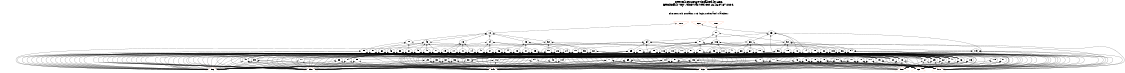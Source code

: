 # Network structure generated by ABC

digraph network {
size = "7.5,10";
center = true;
edge [dir = back];

{
  node [shape = plaintext];
  edge [style = invis];
  LevelTitle1 [label=""];
  LevelTitle2 [label=""];
  Level5 [label = ""];
  Level4 [label = ""];
  Level3 [label = ""];
  Level2 [label = ""];
  Level1 [label = ""];
  Level0 [label = ""];
  LevelTitle1 ->  LevelTitle2 ->  Level5 ->  Level4 ->  Level3 ->  Level2 ->  Level1 ->  Level0;
}

{
  rank = same;
  LevelTitle1;
  title1 [shape=plaintext,
          fontsize=20,
          fontname = "Times-Roman",
          label="Network structure visualized by ABC\nBenchmark \"top\". Time was Wed Oct 16 16:07:37 2024. "
         ];
}

{
  rank = same;
  LevelTitle2;
  title2 [shape=plaintext,
          fontsize=18,
          fontname = "Times-Roman",
          label="The network contains 105 logic nodes and 0 latches.\n"
         ];
}

{
  rank = same;
  Level5;
  Node8 [label = "o_1_", shape = invtriangle, color = coral, fillcolor = coral];
  Node9 [label = "o_2_", shape = invtriangle, color = coral, fillcolor = coral];
  Node10 [label = "o_0_", shape = invtriangle, color = coral, fillcolor = coral];
}

{
  rank = same;
  Level4;
  Node12 [label = "12\n", shape = ellipse];
  Node63 [label = "63\n", shape = ellipse];
  Node80 [label = "80\n", shape = ellipse];
}

{
  rank = same;
  Level3;
  Node13 [label = "13\n", shape = ellipse];
  Node23 [label = "23\n", shape = ellipse];
  Node34 [label = "34\n", shape = ellipse];
  Node43 [label = "43\n", shape = ellipse];
  Node52 [label = "52\n", shape = ellipse];
  Node58 [label = "58\n", shape = ellipse];
  Node64 [label = "64\n", shape = ellipse];
  Node66 [label = "66\n", shape = ellipse];
  Node81 [label = "81\n", shape = ellipse];
  Node92 [label = "92\n", shape = ellipse];
  Node106 [label = "106\n", shape = ellipse];
}

{
  rank = same;
  Level2;
  Node14 [label = "14\n", shape = ellipse];
  Node17 [label = "17\n", shape = ellipse];
  Node19 [label = "19\n", shape = ellipse];
  Node21 [label = "21\n", shape = ellipse];
  Node24 [label = "24\n", shape = ellipse];
  Node26 [label = "26\n", shape = ellipse];
  Node28 [label = "28\n", shape = ellipse];
  Node31 [label = "31\n", shape = ellipse];
  Node35 [label = "35\n", shape = ellipse];
  Node37 [label = "37\n", shape = ellipse];
  Node38 [label = "38\n", shape = ellipse];
  Node40 [label = "40\n", shape = ellipse];
  Node41 [label = "41\n", shape = ellipse];
  Node44 [label = "44\n", shape = ellipse];
  Node46 [label = "46\n", shape = ellipse];
  Node48 [label = "48\n", shape = ellipse];
  Node49 [label = "49\n", shape = ellipse];
  Node50 [label = "50\n", shape = ellipse];
  Node51 [label = "51\n", shape = ellipse];
  Node53 [label = "53\n", shape = ellipse];
  Node55 [label = "55\n", shape = ellipse];
  Node56 [label = "56\n", shape = ellipse];
  Node57 [label = "57\n", shape = ellipse];
  Node59 [label = "59\n", shape = ellipse];
  Node60 [label = "60\n", shape = ellipse];
  Node61 [label = "61\n", shape = ellipse];
  Node62 [label = "62\n", shape = ellipse];
  Node65 [label = "65\n", shape = ellipse];
  Node67 [label = "67\n", shape = ellipse];
  Node68 [label = "68\n", shape = ellipse];
  Node72 [label = "72\n", shape = ellipse];
  Node74 [label = "74\n", shape = ellipse];
  Node82 [label = "82\n", shape = ellipse];
  Node85 [label = "85\n", shape = ellipse];
  Node86 [label = "86\n", shape = ellipse];
  Node88 [label = "88\n", shape = ellipse];
  Node89 [label = "89\n", shape = ellipse];
  Node90 [label = "90\n", shape = ellipse];
  Node93 [label = "93\n", shape = ellipse];
  Node94 [label = "94\n", shape = ellipse];
  Node96 [label = "96\n", shape = ellipse];
  Node99 [label = "99\n", shape = ellipse];
  Node103 [label = "103\n", shape = ellipse];
  Node105 [label = "105\n", shape = ellipse];
  Node107 [label = "107\n", shape = ellipse];
  Node108 [label = "108\n", shape = ellipse];
  Node110 [label = "110\n", shape = ellipse];
  Node111 [label = "111\n", shape = ellipse];
  Node115 [label = "115\n", shape = ellipse];
  Node116 [label = "116\n", shape = ellipse];
}

{
  rank = same;
  Level1;
  Node15 [label = "15\n", shape = ellipse];
  Node16 [label = "16\n", shape = ellipse];
  Node18 [label = "18\n", shape = ellipse];
  Node20 [label = "20\n", shape = ellipse];
  Node22 [label = "22\n", shape = ellipse];
  Node25 [label = "25\n", shape = ellipse];
  Node27 [label = "27\n", shape = ellipse];
  Node29 [label = "29\n", shape = ellipse];
  Node30 [label = "30\n", shape = ellipse];
  Node32 [label = "32\n", shape = ellipse];
  Node33 [label = "33\n", shape = ellipse];
  Node36 [label = "36\n", shape = ellipse];
  Node39 [label = "39\n", shape = ellipse];
  Node42 [label = "42\n", shape = ellipse];
  Node45 [label = "45\n", shape = ellipse];
  Node47 [label = "47\n", shape = ellipse];
  Node54 [label = "54\n", shape = ellipse];
  Node69 [label = "69\n", shape = ellipse];
  Node70 [label = "70\n", shape = ellipse];
  Node71 [label = "71\n", shape = ellipse];
  Node73 [label = "73\n", shape = ellipse];
  Node75 [label = "75\n", shape = ellipse];
  Node76 [label = "76\n", shape = ellipse];
  Node77 [label = "77\n", shape = ellipse];
  Node78 [label = "78\n", shape = ellipse];
  Node79 [label = "79\n", shape = ellipse];
  Node83 [label = "83\n", shape = ellipse];
  Node84 [label = "84\n", shape = ellipse];
  Node87 [label = "87\n", shape = ellipse];
  Node91 [label = "91\n", shape = ellipse];
  Node95 [label = "95\n", shape = ellipse];
  Node97 [label = "97\n", shape = ellipse];
  Node98 [label = "98\n", shape = ellipse];
  Node100 [label = "100\n", shape = ellipse];
  Node101 [label = "101\n", shape = ellipse];
  Node102 [label = "102\n", shape = ellipse];
  Node104 [label = "104\n", shape = ellipse];
  Node109 [label = "109\n", shape = ellipse];
  Node112 [label = "112\n", shape = ellipse];
  Node113 [label = "113\n", shape = ellipse];
  Node114 [label = "114\n", shape = ellipse];
}

{
  rank = same;
  Level0;
  Node1 [label = "i_5_", shape = triangle, color = coral, fillcolor = coral];
  Node2 [label = "i_6_", shape = triangle, color = coral, fillcolor = coral];
  Node3 [label = "i_3_", shape = triangle, color = coral, fillcolor = coral];
  Node4 [label = "i_4_", shape = triangle, color = coral, fillcolor = coral];
  Node5 [label = "i_1_", shape = triangle, color = coral, fillcolor = coral];
  Node6 [label = "i_2_", shape = triangle, color = coral, fillcolor = coral];
  Node7 [label = "i_0_", shape = triangle, color = coral, fillcolor = coral];
}

title1 -> title2 [style = invis];
title2 -> Node8 [style = invis];
title2 -> Node9 [style = invis];
title2 -> Node10 [style = invis];
Node8 -> Node9 [style = invis];
Node9 -> Node10 [style = invis];
Node8 -> Node12 [style = solid];
Node9 -> Node63 [style = solid];
Node10 -> Node80 [style = solid];
Node12 -> Node13 [style = solid];
Node12 -> Node23 [style = solid];
Node12 -> Node34 [style = solid];
Node12 -> Node43 [style = solid];
Node12 -> Node52 [style = solid];
Node12 -> Node58 [style = solid];
Node13 -> Node14 [style = solid];
Node13 -> Node17 [style = solid];
Node13 -> Node19 [style = solid];
Node13 -> Node21 [style = solid];
Node14 -> Node15 [style = solid];
Node14 -> Node16 [style = solid];
Node14 -> Node1 [style = solid];
Node14 -> Node2 [style = solid];
Node14 -> Node3 [style = solid];
Node14 -> Node4 [style = solid];
Node15 -> Node5 [style = solid];
Node15 -> Node6 [style = solid];
Node15 -> Node7 [style = solid];
Node16 -> Node5 [style = solid];
Node16 -> Node6 [style = solid];
Node16 -> Node7 [style = solid];
Node17 -> Node15 [style = solid];
Node17 -> Node18 [style = solid];
Node17 -> Node1 [style = solid];
Node17 -> Node2 [style = solid];
Node17 -> Node3 [style = solid];
Node17 -> Node4 [style = solid];
Node18 -> Node5 [style = solid];
Node18 -> Node6 [style = solid];
Node18 -> Node7 [style = solid];
Node19 -> Node16 [style = solid];
Node19 -> Node20 [style = solid];
Node19 -> Node1 [style = solid];
Node19 -> Node2 [style = solid];
Node19 -> Node3 [style = solid];
Node19 -> Node4 [style = solid];
Node20 -> Node5 [style = solid];
Node20 -> Node6 [style = solid];
Node20 -> Node7 [style = solid];
Node21 -> Node18 [style = solid];
Node21 -> Node22 [style = solid];
Node21 -> Node1 [style = solid];
Node21 -> Node2 [style = solid];
Node21 -> Node3 [style = solid];
Node21 -> Node4 [style = solid];
Node22 -> Node5 [style = solid];
Node22 -> Node6 [style = solid];
Node22 -> Node7 [style = solid];
Node23 -> Node24 [style = solid];
Node23 -> Node26 [style = solid];
Node23 -> Node28 [style = solid];
Node23 -> Node31 [style = solid];
Node24 -> Node15 [style = solid];
Node24 -> Node25 [style = solid];
Node24 -> Node1 [style = solid];
Node24 -> Node2 [style = solid];
Node24 -> Node3 [style = solid];
Node24 -> Node4 [style = solid];
Node25 -> Node5 [style = solid];
Node25 -> Node6 [style = solid];
Node25 -> Node7 [style = solid];
Node26 -> Node22 [style = solid];
Node26 -> Node27 [style = solid];
Node26 -> Node1 [style = solid];
Node26 -> Node2 [style = solid];
Node26 -> Node3 [style = solid];
Node26 -> Node4 [style = solid];
Node27 -> Node5 [style = solid];
Node27 -> Node6 [style = solid];
Node27 -> Node7 [style = solid];
Node28 -> Node16 [style = solid];
Node28 -> Node27 [style = solid];
Node28 -> Node29 [style = solid];
Node28 -> Node30 [style = solid];
Node28 -> Node2 [style = solid];
Node29 -> Node1 [style = solid];
Node29 -> Node2 [style = solid];
Node29 -> Node3 [style = solid];
Node29 -> Node4 [style = solid];
Node30 -> Node1 [style = solid];
Node30 -> Node3 [style = solid];
Node30 -> Node4 [style = solid];
Node31 -> Node20 [style = solid];
Node31 -> Node27 [style = solid];
Node31 -> Node32 [style = solid];
Node31 -> Node33 [style = solid];
Node32 -> Node1 [style = solid];
Node32 -> Node2 [style = solid];
Node32 -> Node3 [style = solid];
Node32 -> Node4 [style = solid];
Node33 -> Node1 [style = solid];
Node33 -> Node2 [style = solid];
Node33 -> Node3 [style = solid];
Node33 -> Node4 [style = solid];
Node34 -> Node35 [style = solid];
Node34 -> Node37 [style = solid];
Node34 -> Node38 [style = solid];
Node34 -> Node40 [style = solid];
Node34 -> Node41 [style = solid];
Node35 -> Node32 [style = solid];
Node35 -> Node33 [style = solid];
Node35 -> Node36 [style = solid];
Node35 -> Node5 [style = solid];
Node35 -> Node6 [style = solid];
Node35 -> Node7 [style = solid];
Node36 -> Node1 [style = solid];
Node36 -> Node2 [style = solid];
Node36 -> Node3 [style = solid];
Node36 -> Node4 [style = solid];
Node37 -> Node16 [style = solid];
Node37 -> Node18 [style = solid];
Node37 -> Node1 [style = solid];
Node37 -> Node2 [style = solid];
Node37 -> Node3 [style = solid];
Node37 -> Node4 [style = solid];
Node38 -> Node15 [style = solid];
Node38 -> Node39 [style = solid];
Node38 -> Node18 [style = solid];
Node38 -> Node30 [style = solid];
Node38 -> Node2 [style = solid];
Node39 -> Node1 [style = solid];
Node39 -> Node2 [style = solid];
Node39 -> Node3 [style = solid];
Node39 -> Node4 [style = solid];
Node40 -> Node18 [style = solid];
Node40 -> Node20 [style = solid];
Node40 -> Node1 [style = solid];
Node40 -> Node2 [style = solid];
Node40 -> Node3 [style = solid];
Node40 -> Node4 [style = solid];
Node41 -> Node42 [style = solid];
Node41 -> Node30 [style = solid];
Node41 -> Node2 [style = solid];
Node41 -> Node5 [style = solid];
Node41 -> Node6 [style = solid];
Node41 -> Node7 [style = solid];
Node42 -> Node1 [style = solid];
Node42 -> Node3 [style = solid];
Node42 -> Node4 [style = solid];
Node43 -> Node44 [style = solid];
Node43 -> Node46 [style = solid];
Node43 -> Node48 [style = solid];
Node43 -> Node49 [style = solid];
Node43 -> Node50 [style = solid];
Node43 -> Node51 [style = solid];
Node44 -> Node39 [style = solid];
Node44 -> Node29 [style = solid];
Node44 -> Node45 [style = solid];
Node44 -> Node5 [style = solid];
Node44 -> Node6 [style = solid];
Node44 -> Node7 [style = solid];
Node45 -> Node1 [style = solid];
Node45 -> Node2 [style = solid];
Node45 -> Node3 [style = solid];
Node45 -> Node4 [style = solid];
Node46 -> Node15 [style = solid];
Node46 -> Node30 [style = solid];
Node46 -> Node45 [style = solid];
Node46 -> Node47 [style = solid];
Node46 -> Node2 [style = solid];
Node47 -> Node5 [style = solid];
Node47 -> Node6 [style = solid];
Node47 -> Node7 [style = solid];
Node48 -> Node22 [style = solid];
Node48 -> Node25 [style = solid];
Node48 -> Node1 [style = solid];
Node48 -> Node2 [style = solid];
Node48 -> Node3 [style = solid];
Node48 -> Node4 [style = solid];
Node49 -> Node25 [style = solid];
Node49 -> Node47 [style = solid];
Node49 -> Node1 [style = solid];
Node49 -> Node2 [style = solid];
Node49 -> Node3 [style = solid];
Node49 -> Node4 [style = solid];
Node50 -> Node22 [style = solid];
Node50 -> Node1 [style = solid];
Node50 -> Node2 [style = solid];
Node50 -> Node3 [style = solid];
Node50 -> Node4 [style = solid];
Node51 -> Node25 [style = solid];
Node51 -> Node47 [style = solid];
Node51 -> Node1 [style = solid];
Node51 -> Node2 [style = solid];
Node51 -> Node3 [style = solid];
Node51 -> Node4 [style = solid];
Node52 -> Node53 [style = solid];
Node52 -> Node55 [style = solid];
Node52 -> Node56 [style = solid];
Node52 -> Node57 [style = solid];
Node53 -> Node22 [style = solid];
Node53 -> Node25 [style = solid];
Node53 -> Node32 [style = solid];
Node53 -> Node54 [style = solid];
Node53 -> Node2 [style = solid];
Node54 -> Node1 [style = solid];
Node54 -> Node3 [style = solid];
Node54 -> Node4 [style = solid];
Node55 -> Node25 [style = solid];
Node55 -> Node27 [style = solid];
Node55 -> Node1 [style = solid];
Node55 -> Node2 [style = solid];
Node55 -> Node3 [style = solid];
Node55 -> Node4 [style = solid];
Node56 -> Node15 [style = solid];
Node56 -> Node22 [style = solid];
Node56 -> Node1 [style = solid];
Node56 -> Node2 [style = solid];
Node56 -> Node3 [style = solid];
Node56 -> Node4 [style = solid];
Node57 -> Node39 [style = solid];
Node57 -> Node27 [style = solid];
Node57 -> Node36 [style = solid];
Node57 -> Node47 [style = solid];
Node58 -> Node59 [style = solid];
Node58 -> Node60 [style = solid];
Node58 -> Node61 [style = solid];
Node58 -> Node62 [style = solid];
Node59 -> Node20 [style = solid];
Node59 -> Node1 [style = solid];
Node59 -> Node2 [style = solid];
Node59 -> Node3 [style = solid];
Node59 -> Node4 [style = solid];
Node60 -> Node42 [style = solid];
Node60 -> Node22 [style = solid];
Node60 -> Node30 [style = solid];
Node60 -> Node47 [style = solid];
Node60 -> Node2 [style = solid];
Node61 -> Node25 [style = solid];
Node61 -> Node27 [style = solid];
Node61 -> Node1 [style = solid];
Node61 -> Node2 [style = solid];
Node61 -> Node3 [style = solid];
Node61 -> Node4 [style = solid];
Node62 -> Node18 [style = solid];
Node62 -> Node20 [style = solid];
Node62 -> Node30 [style = solid];
Node62 -> Node45 [style = solid];
Node62 -> Node2 [style = solid];
Node63 -> Node64 [style = solid];
Node63 -> Node66 [style = solid];
Node63 -> Node72 [style = solid];
Node63 -> Node74 [style = solid];
Node63 -> Node78 [style = solid];
Node63 -> Node79 [style = solid];
Node64 -> Node65 [style = solid];
Node64 -> Node2 [style = solid];
Node64 -> Node3 [style = solid];
Node64 -> Node4 [style = solid];
Node64 -> Node5 [style = solid];
Node64 -> Node6 [style = solid];
Node65 -> Node16 [style = solid];
Node65 -> Node1 [style = solid];
Node65 -> Node2 [style = solid];
Node65 -> Node3 [style = solid];
Node65 -> Node4 [style = solid];
Node65 -> Node6 [style = solid];
Node66 -> Node67 [style = solid];
Node66 -> Node68 [style = solid];
Node66 -> Node70 [style = solid];
Node66 -> Node71 [style = solid];
Node67 -> Node54 [style = solid];
Node67 -> Node1 [style = solid];
Node67 -> Node2 [style = solid];
Node67 -> Node5 [style = solid];
Node67 -> Node6 [style = solid];
Node67 -> Node7 [style = solid];
Node68 -> Node69 [style = solid];
Node68 -> Node1 [style = solid];
Node68 -> Node2 [style = solid];
Node68 -> Node3 [style = solid];
Node68 -> Node5 [style = solid];
Node68 -> Node6 [style = solid];
Node69 -> Node1 [style = solid];
Node69 -> Node2 [style = solid];
Node69 -> Node3 [style = solid];
Node69 -> Node4 [style = solid];
Node69 -> Node6 [style = solid];
Node69 -> Node7 [style = solid];
Node70 -> Node1 [style = solid];
Node70 -> Node3 [style = solid];
Node70 -> Node4 [style = solid];
Node70 -> Node5 [style = solid];
Node70 -> Node7 [style = solid];
Node71 -> Node1 [style = solid];
Node71 -> Node2 [style = solid];
Node71 -> Node3 [style = solid];
Node71 -> Node4 [style = solid];
Node71 -> Node5 [style = solid];
Node71 -> Node7 [style = solid];
Node72 -> Node73 [style = solid];
Node72 -> Node1 [style = solid];
Node72 -> Node3 [style = solid];
Node72 -> Node4 [style = solid];
Node72 -> Node5 [style = solid];
Node72 -> Node7 [style = solid];
Node73 -> Node2 [style = solid];
Node73 -> Node3 [style = solid];
Node73 -> Node6 [style = solid];
Node73 -> Node7 [style = solid];
Node74 -> Node75 [style = solid];
Node74 -> Node76 [style = solid];
Node74 -> Node77 [style = solid];
Node75 -> Node2 [style = solid];
Node75 -> Node3 [style = solid];
Node75 -> Node4 [style = solid];
Node75 -> Node5 [style = solid];
Node75 -> Node6 [style = solid];
Node75 -> Node7 [style = solid];
Node76 -> Node1 [style = solid];
Node76 -> Node2 [style = solid];
Node76 -> Node3 [style = solid];
Node76 -> Node5 [style = solid];
Node76 -> Node6 [style = solid];
Node76 -> Node7 [style = solid];
Node77 -> Node2 [style = solid];
Node77 -> Node3 [style = solid];
Node77 -> Node4 [style = solid];
Node77 -> Node5 [style = solid];
Node77 -> Node7 [style = solid];
Node78 -> Node2 [style = solid];
Node78 -> Node3 [style = solid];
Node78 -> Node4 [style = solid];
Node78 -> Node5 [style = solid];
Node78 -> Node6 [style = solid];
Node78 -> Node7 [style = solid];
Node79 -> Node1 [style = solid];
Node79 -> Node3 [style = solid];
Node79 -> Node4 [style = solid];
Node79 -> Node5 [style = solid];
Node79 -> Node6 [style = solid];
Node79 -> Node7 [style = solid];
Node80 -> Node81 [style = solid];
Node80 -> Node92 [style = solid];
Node80 -> Node106 [style = solid];
Node81 -> Node82 [style = solid];
Node81 -> Node85 [style = solid];
Node81 -> Node86 [style = solid];
Node81 -> Node88 [style = solid];
Node81 -> Node89 [style = solid];
Node81 -> Node90 [style = solid];
Node82 -> Node83 [style = solid];
Node82 -> Node84 [style = solid];
Node82 -> Node3 [style = solid];
Node82 -> Node5 [style = solid];
Node82 -> Node6 [style = solid];
Node82 -> Node7 [style = solid];
Node83 -> Node1 [style = solid];
Node83 -> Node2 [style = solid];
Node83 -> Node4 [style = solid];
Node84 -> Node1 [style = solid];
Node84 -> Node2 [style = solid];
Node84 -> Node4 [style = solid];
Node85 -> Node15 [style = solid];
Node85 -> Node47 [style = solid];
Node85 -> Node1 [style = solid];
Node85 -> Node2 [style = solid];
Node85 -> Node3 [style = solid];
Node85 -> Node4 [style = solid];
Node86 -> Node87 [style = solid];
Node86 -> Node3 [style = solid];
Node86 -> Node4 [style = solid];
Node86 -> Node5 [style = solid];
Node86 -> Node6 [style = solid];
Node86 -> Node7 [style = solid];
Node87 -> Node1 [style = solid];
Node87 -> Node2 [style = solid];
Node88 -> Node20 [style = solid];
Node88 -> Node47 [style = solid];
Node88 -> Node1 [style = solid];
Node88 -> Node2 [style = solid];
Node88 -> Node3 [style = solid];
Node88 -> Node4 [style = solid];
Node89 -> Node16 [style = solid];
Node89 -> Node25 [style = solid];
Node89 -> Node1 [style = solid];
Node89 -> Node2 [style = solid];
Node89 -> Node3 [style = solid];
Node89 -> Node4 [style = solid];
Node90 -> Node22 [style = solid];
Node90 -> Node30 [style = solid];
Node90 -> Node87 [style = solid];
Node90 -> Node91 [style = solid];
Node90 -> Node4 [style = solid];
Node91 -> Node3 [style = solid];
Node91 -> Node5 [style = solid];
Node91 -> Node6 [style = solid];
Node92 -> Node93 [style = solid];
Node92 -> Node94 [style = solid];
Node92 -> Node96 [style = solid];
Node92 -> Node99 [style = solid];
Node92 -> Node103 [style = solid];
Node92 -> Node105 [style = solid];
Node93 -> Node16 [style = solid];
Node93 -> Node22 [style = solid];
Node93 -> Node1 [style = solid];
Node93 -> Node2 [style = solid];
Node93 -> Node3 [style = solid];
Node93 -> Node4 [style = solid];
Node94 -> Node84 [style = solid];
Node94 -> Node95 [style = solid];
Node94 -> Node3 [style = solid];
Node94 -> Node5 [style = solid];
Node94 -> Node6 [style = solid];
Node94 -> Node7 [style = solid];
Node95 -> Node1 [style = solid];
Node95 -> Node2 [style = solid];
Node95 -> Node4 [style = solid];
Node96 -> Node25 [style = solid];
Node96 -> Node30 [style = solid];
Node96 -> Node97 [style = solid];
Node96 -> Node98 [style = solid];
Node97 -> Node1 [style = solid];
Node97 -> Node2 [style = solid];
Node97 -> Node3 [style = solid];
Node97 -> Node4 [style = solid];
Node97 -> Node5 [style = solid];
Node97 -> Node6 [style = solid];
Node98 -> Node1 [style = solid];
Node98 -> Node3 [style = solid];
Node98 -> Node4 [style = solid];
Node98 -> Node5 [style = solid];
Node98 -> Node6 [style = solid];
Node98 -> Node7 [style = solid];
Node99 -> Node100 [style = solid];
Node99 -> Node101 [style = solid];
Node99 -> Node102 [style = solid];
Node100 -> Node1 [style = solid];
Node100 -> Node3 [style = solid];
Node100 -> Node4 [style = solid];
Node100 -> Node5 [style = solid];
Node100 -> Node6 [style = solid];
Node100 -> Node7 [style = solid];
Node101 -> Node1 [style = solid];
Node101 -> Node3 [style = solid];
Node101 -> Node4 [style = solid];
Node101 -> Node5 [style = solid];
Node101 -> Node6 [style = solid];
Node101 -> Node7 [style = solid];
Node102 -> Node1 [style = solid];
Node102 -> Node2 [style = solid];
Node102 -> Node3 [style = solid];
Node102 -> Node4 [style = solid];
Node102 -> Node5 [style = solid];
Node102 -> Node6 [style = solid];
Node103 -> Node104 [style = solid];
Node103 -> Node18 [style = solid];
Node103 -> Node84 [style = solid];
Node103 -> Node3 [style = solid];
Node103 -> Node5 [style = solid];
Node103 -> Node7 [style = solid];
Node104 -> Node1 [style = solid];
Node104 -> Node4 [style = solid];
Node105 -> Node16 [style = solid];
Node105 -> Node42 [style = solid];
Node105 -> Node47 [style = solid];
Node105 -> Node84 [style = solid];
Node106 -> Node107 [style = solid];
Node106 -> Node108 [style = solid];
Node106 -> Node110 [style = solid];
Node106 -> Node111 [style = solid];
Node106 -> Node115 [style = solid];
Node106 -> Node116 [style = solid];
Node107 -> Node22 [style = solid];
Node107 -> Node25 [style = solid];
Node107 -> Node1 [style = solid];
Node107 -> Node2 [style = solid];
Node107 -> Node3 [style = solid];
Node107 -> Node4 [style = solid];
Node108 -> Node47 [style = solid];
Node108 -> Node109 [style = solid];
Node108 -> Node1 [style = solid];
Node108 -> Node2 [style = solid];
Node108 -> Node4 [style = solid];
Node108 -> Node5 [style = solid];
Node109 -> Node3 [style = solid];
Node109 -> Node6 [style = solid];
Node110 -> Node25 [style = solid];
Node110 -> Node27 [style = solid];
Node110 -> Node1 [style = solid];
Node110 -> Node2 [style = solid];
Node110 -> Node3 [style = solid];
Node110 -> Node4 [style = solid];
Node111 -> Node22 [style = solid];
Node111 -> Node87 [style = solid];
Node111 -> Node112 [style = solid];
Node111 -> Node113 [style = solid];
Node111 -> Node114 [style = solid];
Node111 -> Node3 [style = solid];
Node112 -> Node1 [style = solid];
Node112 -> Node2 [style = solid];
Node112 -> Node4 [style = solid];
Node113 -> Node3 [style = solid];
Node113 -> Node5 [style = solid];
Node113 -> Node7 [style = solid];
Node114 -> Node1 [style = solid];
Node114 -> Node2 [style = solid];
Node114 -> Node3 [style = solid];
Node114 -> Node4 [style = solid];
Node114 -> Node5 [style = solid];
Node114 -> Node6 [style = solid];
Node115 -> Node112 [style = solid];
Node115 -> Node3 [style = solid];
Node115 -> Node5 [style = solid];
Node115 -> Node6 [style = solid];
Node115 -> Node7 [style = solid];
Node116 -> Node18 [style = solid];
Node116 -> Node20 [style = solid];
Node116 -> Node1 [style = solid];
Node116 -> Node2 [style = solid];
Node116 -> Node3 [style = solid];
Node116 -> Node4 [style = solid];
}

